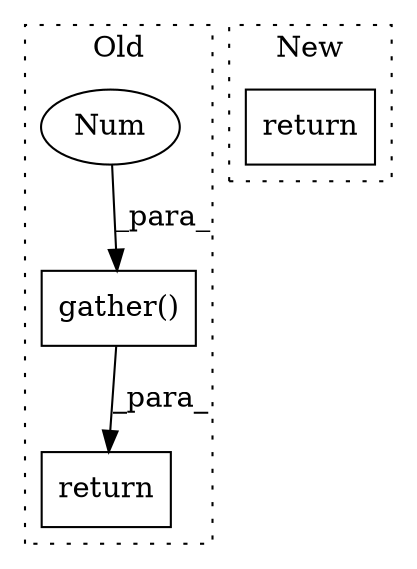 digraph G {
subgraph cluster0 {
1 [label="gather()" a="75" s="1368,1395" l="17,1" shape="box"];
3 [label="return" a="93" s="1405" l="7" shape="box"];
4 [label="Num" a="76" s="1385" l="1" shape="ellipse"];
label = "Old";
style="dotted";
}
subgraph cluster1 {
2 [label="return" a="93" s="1981" l="7" shape="box"];
label = "New";
style="dotted";
}
1 -> 3 [label="_para_"];
4 -> 1 [label="_para_"];
}